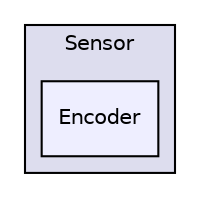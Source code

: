 digraph "NutLib/Sensor/Encoder" {
  compound=true
  node [ fontsize="10", fontname="Helvetica"];
  edge [ labelfontsize="10", labelfontname="Helvetica"];
  subgraph clusterdir_c2c735cbd9a0ae71a2beef0eda132d9d {
    graph [ bgcolor="#ddddee", pencolor="black", label="Sensor" fontname="Helvetica", fontsize="10", URL="dir_c2c735cbd9a0ae71a2beef0eda132d9d.html"]
  dir_83288b329cf786cdacd506ac8df3162c [shape=box, label="Encoder", style="filled", fillcolor="#eeeeff", pencolor="black", URL="dir_83288b329cf786cdacd506ac8df3162c.html"];
  }
}
